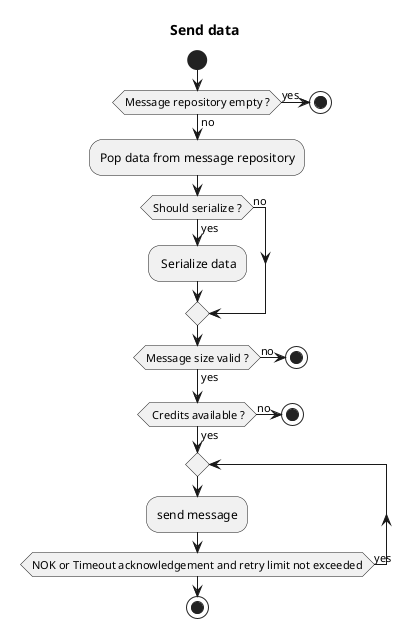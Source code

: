 @startuml
title Send data
start

if (Message repository empty ?) then (no)
    :Pop data from message repository;
else(yes)
stop
endif

if (Should serialize ?) then (yes)
    : Serialize data;
else(no)
endif

if (Message size valid ?) then (yes)
    else(no)
stop
endif

if( Credits available ?) then (yes)
repeat 
    :send message;
repeat while(NOK or Timeout acknowledgement and retry limit not exceeded) is (yes)
->no;
else (no)
stop
endif


stop
@enduml
